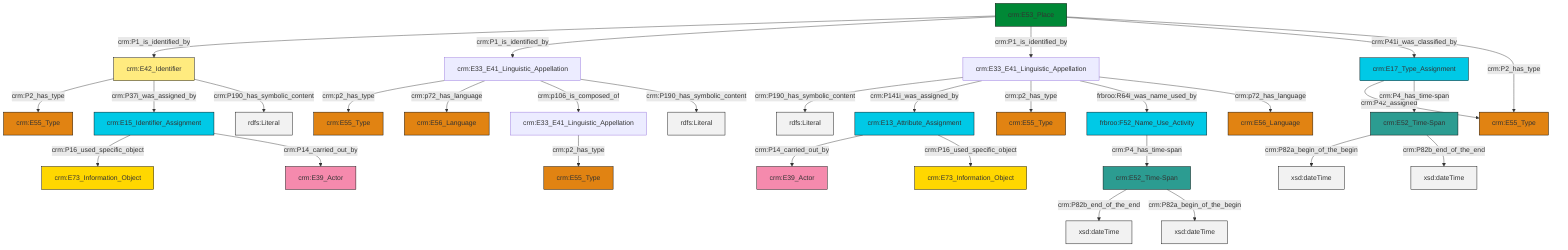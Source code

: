 graph TD
classDef Literal fill:#f2f2f2,stroke:#000000;
classDef CRM_Entity fill:#FFFFFF,stroke:#000000;
classDef Temporal_Entity fill:#00C9E6, stroke:#000000;
classDef Type fill:#E18312, stroke:#000000;
classDef Time-Span fill:#2C9C91, stroke:#000000;
classDef Appellation fill:#FFEB7F, stroke:#000000;
classDef Place fill:#008836, stroke:#000000;
classDef Persistent_Item fill:#B266B2, stroke:#000000;
classDef Conceptual_Object fill:#FFD700, stroke:#000000;
classDef Physical_Thing fill:#D2B48C, stroke:#000000;
classDef Actor fill:#f58aad, stroke:#000000;
classDef PC_Classes fill:#4ce600, stroke:#000000;
classDef Multi fill:#cccccc,stroke:#000000;

4["crm:E52_Time-Span"]:::Time-Span -->|crm:P82b_end_of_the_end| 6[xsd:dateTime]:::Literal
9["crm:E52_Time-Span"]:::Time-Span -->|crm:P82a_begin_of_the_begin| 10[xsd:dateTime]:::Literal
13["frbroo:F52_Name_Use_Activity"]:::Temporal_Entity -->|crm:P4_has_time-span| 4["crm:E52_Time-Span"]:::Time-Span
14["crm:E33_E41_Linguistic_Appellation"]:::Default -->|crm:P190_has_symbolic_content| 15[rdfs:Literal]:::Literal
2["crm:E15_Identifier_Assignment"]:::Temporal_Entity -->|crm:P16_used_specific_object| 20["crm:E73_Information_Object"]:::Conceptual_Object
23["crm:E33_E41_Linguistic_Appellation"]:::Default -->|crm:p2_has_type| 18["crm:E55_Type"]:::Type
25["crm:E17_Type_Assignment"]:::Temporal_Entity -->|crm:P42_assigned| 11["crm:E55_Type"]:::Type
0["crm:E33_E41_Linguistic_Appellation"]:::Default -->|crm:p2_has_type| 16["crm:E55_Type"]:::Type
25["crm:E17_Type_Assignment"]:::Temporal_Entity -->|crm:P4_has_time-span| 9["crm:E52_Time-Span"]:::Time-Span
14["crm:E33_E41_Linguistic_Appellation"]:::Default -->|crm:P141i_was_assigned_by| 26["crm:E13_Attribute_Assignment"]:::Temporal_Entity
9["crm:E52_Time-Span"]:::Time-Span -->|crm:P82b_end_of_the_end| 27[xsd:dateTime]:::Literal
26["crm:E13_Attribute_Assignment"]:::Temporal_Entity -->|crm:P14_carried_out_by| 28["crm:E39_Actor"]:::Actor
23["crm:E33_E41_Linguistic_Appellation"]:::Default -->|crm:p72_has_language| 29["crm:E56_Language"]:::Type
30["crm:E53_Place"]:::Place -->|crm:P1_is_identified_by| 21["crm:E42_Identifier"]:::Appellation
14["crm:E33_E41_Linguistic_Appellation"]:::Default -->|crm:p2_has_type| 7["crm:E55_Type"]:::Type
30["crm:E53_Place"]:::Place -->|crm:P1_is_identified_by| 23["crm:E33_E41_Linguistic_Appellation"]:::Default
30["crm:E53_Place"]:::Place -->|crm:P1_is_identified_by| 14["crm:E33_E41_Linguistic_Appellation"]:::Default
21["crm:E42_Identifier"]:::Appellation -->|crm:P2_has_type| 38["crm:E55_Type"]:::Type
4["crm:E52_Time-Span"]:::Time-Span -->|crm:P82a_begin_of_the_begin| 41[xsd:dateTime]:::Literal
14["crm:E33_E41_Linguistic_Appellation"]:::Default -->|frbroo:R64i_was_name_used_by| 13["frbroo:F52_Name_Use_Activity"]:::Temporal_Entity
21["crm:E42_Identifier"]:::Appellation -->|crm:P37i_was_assigned_by| 2["crm:E15_Identifier_Assignment"]:::Temporal_Entity
23["crm:E33_E41_Linguistic_Appellation"]:::Default -->|crm:p106_is_composed_of| 0["crm:E33_E41_Linguistic_Appellation"]:::Default
14["crm:E33_E41_Linguistic_Appellation"]:::Default -->|crm:p72_has_language| 31["crm:E56_Language"]:::Type
23["crm:E33_E41_Linguistic_Appellation"]:::Default -->|crm:P190_has_symbolic_content| 49[rdfs:Literal]:::Literal
30["crm:E53_Place"]:::Place -->|crm:P41i_was_classified_by| 25["crm:E17_Type_Assignment"]:::Temporal_Entity
26["crm:E13_Attribute_Assignment"]:::Temporal_Entity -->|crm:P16_used_specific_object| 34["crm:E73_Information_Object"]:::Conceptual_Object
21["crm:E42_Identifier"]:::Appellation -->|crm:P190_has_symbolic_content| 50[rdfs:Literal]:::Literal
2["crm:E15_Identifier_Assignment"]:::Temporal_Entity -->|crm:P14_carried_out_by| 46["crm:E39_Actor"]:::Actor
30["crm:E53_Place"]:::Place -->|crm:P2_has_type| 11["crm:E55_Type"]:::Type